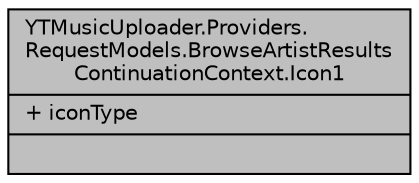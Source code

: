 digraph "YTMusicUploader.Providers.RequestModels.BrowseArtistResultsContinuationContext.Icon1"
{
 // LATEX_PDF_SIZE
  edge [fontname="Helvetica",fontsize="10",labelfontname="Helvetica",labelfontsize="10"];
  node [fontname="Helvetica",fontsize="10",shape=record];
  Node1 [label="{YTMusicUploader.Providers.\lRequestModels.BrowseArtistResults\lContinuationContext.Icon1\n|+ iconType\l|}",height=0.2,width=0.4,color="black", fillcolor="grey75", style="filled", fontcolor="black",tooltip=" "];
}
